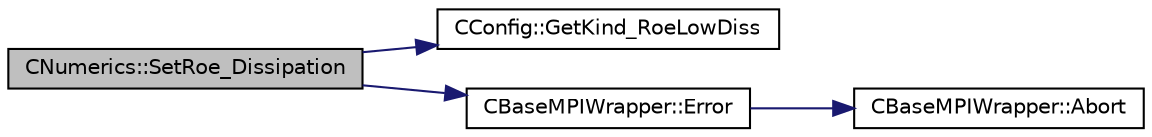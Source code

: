 digraph "CNumerics::SetRoe_Dissipation"
{
  edge [fontname="Helvetica",fontsize="10",labelfontname="Helvetica",labelfontsize="10"];
  node [fontname="Helvetica",fontsize="10",shape=record];
  rankdir="LR";
  Node791 [label="CNumerics::SetRoe_Dissipation",height=0.2,width=0.4,color="black", fillcolor="grey75", style="filled", fontcolor="black"];
  Node791 -> Node792 [color="midnightblue",fontsize="10",style="solid",fontname="Helvetica"];
  Node792 [label="CConfig::GetKind_RoeLowDiss",height=0.2,width=0.4,color="black", fillcolor="white", style="filled",URL="$class_c_config.html#ac5bec4548aaef1effa84ad7a3a038e35",tooltip="Get the Kind of Roe Low Dissipation Scheme for Unsteady flows. "];
  Node791 -> Node793 [color="midnightblue",fontsize="10",style="solid",fontname="Helvetica"];
  Node793 [label="CBaseMPIWrapper::Error",height=0.2,width=0.4,color="black", fillcolor="white", style="filled",URL="$class_c_base_m_p_i_wrapper.html#a04457c47629bda56704e6a8804833eeb"];
  Node793 -> Node794 [color="midnightblue",fontsize="10",style="solid",fontname="Helvetica"];
  Node794 [label="CBaseMPIWrapper::Abort",height=0.2,width=0.4,color="black", fillcolor="white", style="filled",URL="$class_c_base_m_p_i_wrapper.html#a21ef5681e2acb532d345e9bab173ef07"];
}
